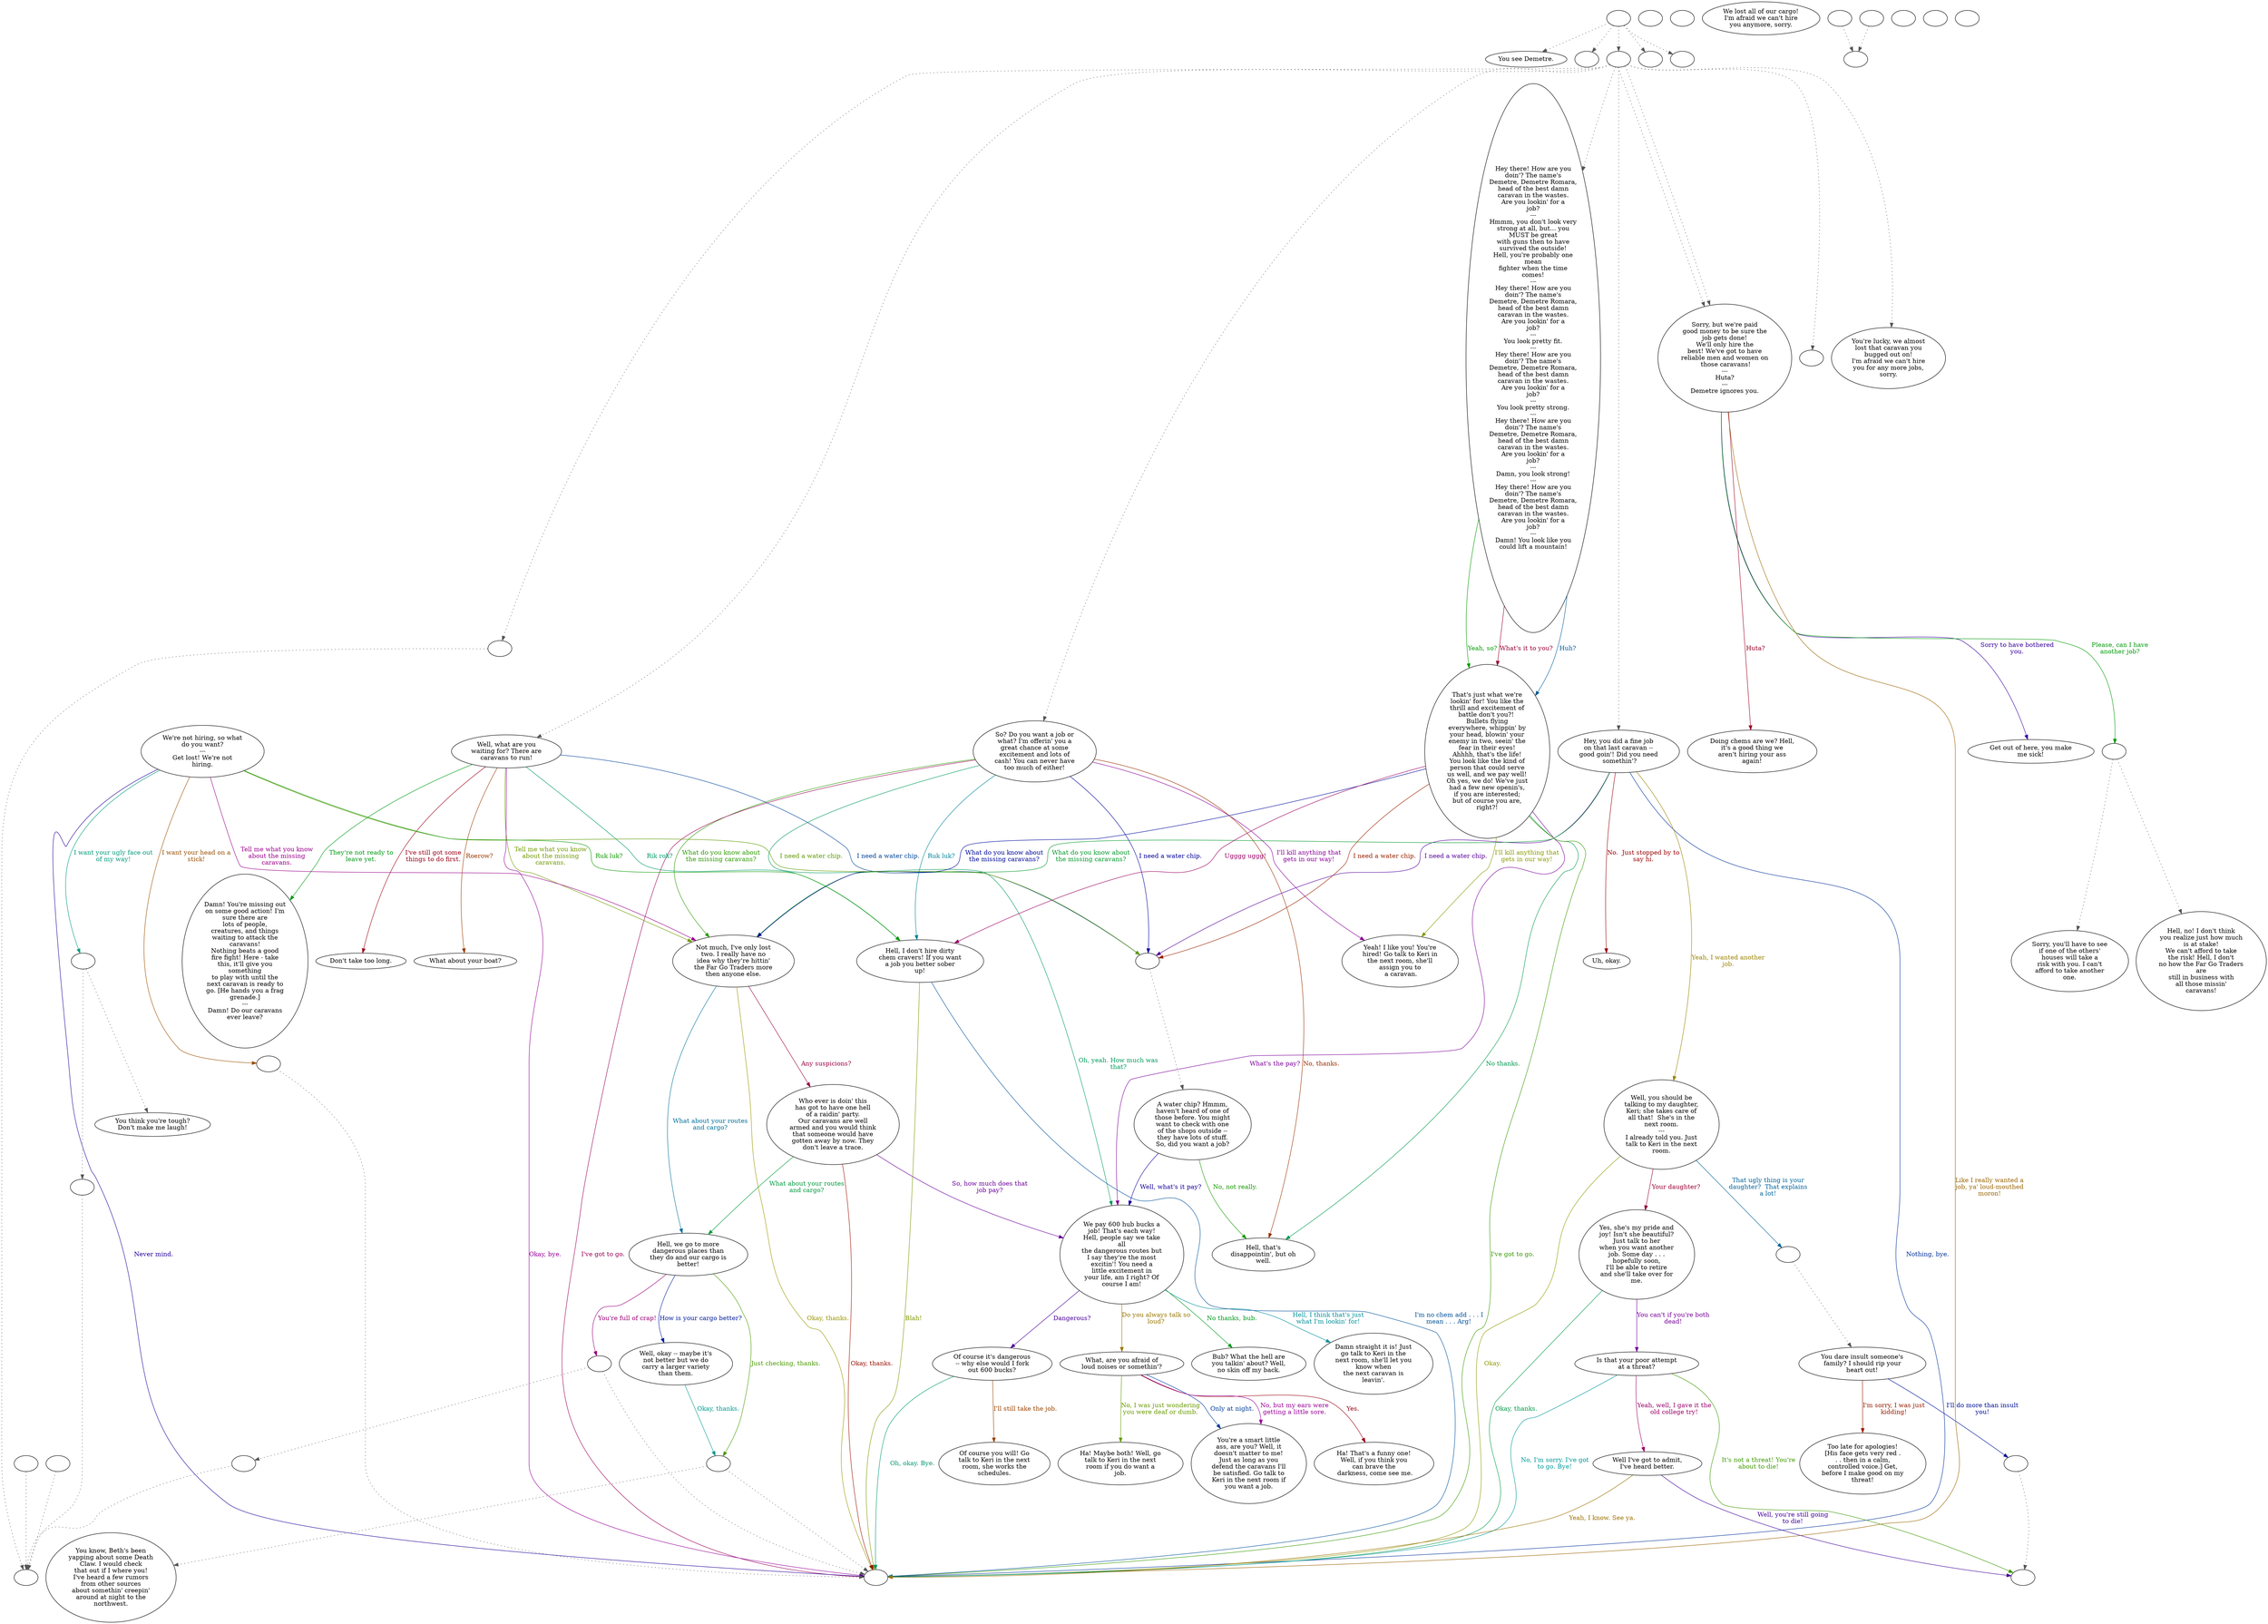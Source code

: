 digraph DEMETRE {
  "start" [style=filled       fillcolor="#FFFFFF"       color="#000000"]
  "start" -> "look_at_p_proc" [style=dotted color="#555555"]
  "start" -> "pickup_p_proc" [style=dotted color="#555555"]
  "start" -> "talk_p_proc" [style=dotted color="#555555"]
  "start" -> "critter_p_proc" [style=dotted color="#555555"]
  "start" -> "destroy_p_proc" [style=dotted color="#555555"]
  "start" [label=""]
  "combat" [style=filled       fillcolor="#FFFFFF"       color="#000000"]
  "combat" [label=""]
  "critter_p_proc" [style=filled       fillcolor="#FFFFFF"       color="#000000"]
  "critter_p_proc" [label=""]
  "pickup_p_proc" [style=filled       fillcolor="#FFFFFF"       color="#000000"]
  "pickup_p_proc" [label=""]
  "talk_p_proc" [style=filled       fillcolor="#FFFFFF"       color="#000000"]
  "talk_p_proc" -> "get_reaction" [style=dotted color="#555555"]
  "talk_p_proc" -> "Demetre10" [style=dotted color="#555555"]
  "talk_p_proc" -> "Demetre20" [style=dotted color="#555555"]
  "talk_p_proc" -> "Demetre20" [style=dotted color="#555555"]
  "talk_p_proc" -> "Demetre30" [style=dotted color="#555555"]
  "talk_p_proc" -> "Demetre00" [style=dotted color="#555555"]
  "talk_p_proc" -> "Demetre27" [style=dotted color="#555555"]
  "talk_p_proc" -> "Demetre40" [style=dotted color="#555555"]
  "talk_p_proc" -> "Demetre28" [style=dotted color="#555555"]
  "talk_p_proc" [label=""]
  "destroy_p_proc" [style=filled       fillcolor="#FFFFFF"       color="#000000"]
  "destroy_p_proc" [label=""]
  "look_at_p_proc" [style=filled       fillcolor="#FFFFFF"       color="#000000"]
  "look_at_p_proc" [label="You see Demetre."]
  "damage_p_proc" [style=filled       fillcolor="#FFFFFF"       color="#000000"]
  "damage_p_proc" [label=""]
  "Demetre00" [style=filled       fillcolor="#FFFFFF"       color="#000000"]
  "Demetre00" [label="Hey there! How are you\ndoin'? The name's\nDemetre, Demetre Romara,\nhead of the best damn\ncaravan in the wastes.\nAre you lookin' for a\njob?\n---\nHmmm, you don't look very\nstrong at all, but... you\nMUST be great\nwith guns then to have\nsurvived the outside!\nHell, you're probably one\nmean\nfighter when the time\ncomes!\n---\nHey there! How are you\ndoin'? The name's\nDemetre, Demetre Romara,\nhead of the best damn\ncaravan in the wastes.\nAre you lookin' for a\njob?\n---\nYou look pretty fit.\n---\nHey there! How are you\ndoin'? The name's\nDemetre, Demetre Romara,\nhead of the best damn\ncaravan in the wastes.\nAre you lookin' for a\njob?\n---\nYou look pretty strong.\n---\nHey there! How are you\ndoin'? The name's\nDemetre, Demetre Romara,\nhead of the best damn\ncaravan in the wastes.\nAre you lookin' for a\njob?\n---\nDamn, you look strong!\n---\nHey there! How are you\ndoin'? The name's\nDemetre, Demetre Romara,\nhead of the best damn\ncaravan in the wastes.\nAre you lookin' for a\njob?\n---\nDamn! You look like you\ncould lift a mountain!"]
  "Demetre00" -> "Demetre01" [label="Yeah, so?" color="#039900" fontcolor="#039900"]
  "Demetre00" -> "Demetre01" [label="What's it to you?" color="#99002F" fontcolor="#99002F"]
  "Demetre00" -> "Demetre01" [label="Huh?" color="#005C99" fontcolor="#005C99"]
  "Demetre01" [style=filled       fillcolor="#FFFFFF"       color="#000000"]
  "Demetre01" [label="That's just what we're\nlookin' for! You like the\nthrill and excitement of\nbattle don't you?! \nBullets flying\neverywhere, whippin' by\nyour head, blowin' your\nenemy in two, seein' the\nfear in their eyes!\nAhhhh, that's the life!\nYou look like the kind of\nperson that could serve\nus well, and we pay well!\nOh yes, we do! We've just\nhad a few new openin's,\nif you are interested;\nbut of course you are,\nright?!"]
  "Demetre01" -> "Demetre13" [label="I'll kill anything that\ngets in our way!" color="#899900" fontcolor="#899900"]
  "Demetre01" -> "Demetre02" [label="What's the pay?" color="#7D0099" fontcolor="#7D0099"]
  "Demetre01" -> "Demetre12" [label="No thanks." color="#009950" fontcolor="#009950"]
  "Demetre01" -> "Demetre31a" [label="I need a water chip." color="#992300" fontcolor="#992300"]
  "Demetre01" -> "Demetre15" [label="What do you know about\nthe missing caravans?" color="#000999" fontcolor="#000999"]
  "Demetre01" -> "DemetreEnd" [label="I've got to go." color="#369900" fontcolor="#369900"]
  "Demetre01" -> "Demetre21" [label="Ugggg uggg!" color="#990062" fontcolor="#990062"]
  "Demetre02" [style=filled       fillcolor="#FFFFFF"       color="#000000"]
  "Demetre02" [label="We pay 600 hub bucks a\njob! That's each way!\nHell, people say we take\nall\nthe dangerous routes but\nI say they're the most\nexcitin'! You need a\nlittle excitement in\nyour life, am I right? Of\ncourse I am!"]
  "Demetre02" -> "Demetre03" [label="Hell, I think that's just\nwhat I'm lookin' for!" color="#008F99" fontcolor="#008F99"]
  "Demetre02" -> "Demetre05" [label="Do you always talk so\nloud?" color="#997600" fontcolor="#997600"]
  "Demetre02" -> "Demetre09" [label="Dangerous?" color="#4A0099" fontcolor="#4A0099"]
  "Demetre02" -> "Demetre04" [label="No thanks, bub." color="#00991D" fontcolor="#00991D"]
  "Demetre03" [style=filled       fillcolor="#FFFFFF"       color="#000000"]
  "Demetre03" [label="Damn straight it is! Just\ngo talk to Keri in the\nnext room, she'll let you\nknow when\nthe next caravan is\nleavin'."]
  "Demetre04" [style=filled       fillcolor="#FFFFFF"       color="#000000"]
  "Demetre04" [label="Bub? What the hell are\nyou talkin' about? Well,\nno skin off my back."]
  "Demetre05" [style=filled       fillcolor="#FFFFFF"       color="#000000"]
  "Demetre05" [label="What, are you afraid of\nloud noises or somethin'?"]
  "Demetre05" -> "Demetre08" [label="Yes." color="#990010" fontcolor="#990010"]
  "Demetre05" -> "Demetre07" [label="Only at night." color="#003C99" fontcolor="#003C99"]
  "Demetre05" -> "Demetre06" [label="No, I was just wondering\nyou were deaf or dumb." color="#699900" fontcolor="#699900"]
  "Demetre05" -> "Demetre07" [label="No, but my ears were\ngetting a little sore." color="#990096" fontcolor="#990096"]
  "Demetre06" [style=filled       fillcolor="#FFFFFF"       color="#000000"]
  "Demetre06" [label="Ha! Maybe both! Well, go\ntalk to Keri in the next\nroom if you do want a\njob."]
  "Demetre07" [style=filled       fillcolor="#FFFFFF"       color="#000000"]
  "Demetre07" [label="You're a smart little\nass, are you? Well, it\ndoesn't matter to me!\nJust as long as you\ndefend the caravans I'll\nbe satisfied. Go talk to\nKeri in the next room if\nyou want a job."]
  "Demetre08" [style=filled       fillcolor="#FFFFFF"       color="#000000"]
  "Demetre08" [label="Ha! That's a funny one!\nWell, if you think you\ncan brave the\n darkness, come see me."]
  "Demetre09" [style=filled       fillcolor="#FFFFFF"       color="#000000"]
  "Demetre09" [label="Of course it's dangerous\n-- why else would I fork\nout 600 bucks?"]
  "Demetre09" -> "DemetreEnd" [label="Oh, okay. Bye." color="#009970" fontcolor="#009970"]
  "Demetre09" -> "Demetre11" [label="I'll still take the job." color="#994300" fontcolor="#994300"]
  "Demetre10" [style=filled       fillcolor="#FFFFFF"       color="#000000"]
  "Demetre10" [label=""]
  "Demetre11" [style=filled       fillcolor="#FFFFFF"       color="#000000"]
  "Demetre11" [label="Of course you will! Go\ntalk to Keri in the next\nroom, she works the\nschedules."]
  "Demetre12" [style=filled       fillcolor="#FFFFFF"       color="#000000"]
  "Demetre12" [label="Hell, that's\ndisappointin', but oh\nwell."]
  "Demetre13" [style=filled       fillcolor="#FFFFFF"       color="#000000"]
  "Demetre13" [label="Yeah! I like you! You're\nhired! Go talk to Keri in\nthe next room, she'll\nassign you to\n a caravan."]
  "Demetre14" [style=filled       fillcolor="#FFFFFF"       color="#000000"]
  "Demetre14" [label="A water chip? Hmmm,\nhaven't heard of one of\nthose before. You might\nwant to check with one\nof the shops outside --\nthey have lots of stuff.\nSo, did you want a job?"]
  "Demetre14" -> "Demetre02" [label="Well, what's it pay?" color="#160099" fontcolor="#160099"]
  "Demetre14" -> "Demetre12" [label="No, not really." color="#169900" fontcolor="#169900"]
  "Demetre15" [style=filled       fillcolor="#FFFFFF"       color="#000000"]
  "Demetre15" [label="Not much, I've only lost\ntwo. I really have no\nidea why they're hittin'\nthe Far Go Traders more\nthen anyone else."]
  "Demetre15" -> "Demetre16" [label="Any suspicions?" color="#990043" fontcolor="#990043"]
  "Demetre15" -> "Demetre17" [label="What about your routes\nand cargo?" color="#007099" fontcolor="#007099"]
  "Demetre15" -> "DemetreEnd" [label="Okay, thanks." color="#999600" fontcolor="#999600"]
  "Demetre16" [style=filled       fillcolor="#FFFFFF"       color="#000000"]
  "Demetre16" [label="Who ever is doin' this\nhas got to have one hell\nof a raidin' party.\nOur caravans are well\narmed and you would think\nthat someone would have\ngotten away by now. They\ndon't leave a trace."]
  "Demetre16" -> "Demetre02" [label="So, how much does that\njob pay?" color="#690099" fontcolor="#690099"]
  "Demetre16" -> "Demetre17" [label="What about your routes\nand cargo?" color="#00993D" fontcolor="#00993D"]
  "Demetre16" -> "DemetreEnd" [label="Okay, thanks." color="#991000" fontcolor="#991000"]
  "Demetre17" [style=filled       fillcolor="#FFFFFF"       color="#000000"]
  "Demetre17" [label="Hell, we go to more\ndangerous places than\nthey do and our cargo is\nbetter!"]
  "Demetre17" -> "Demetre18" [label="How is your cargo better?" color="#001D99" fontcolor="#001D99"]
  "Demetre17" -> "Demetre17a" [label="Just checking, thanks." color="#499900" fontcolor="#499900"]
  "Demetre17" -> "Demetre17b" [label="You're full of crap!" color="#990076" fontcolor="#990076"]
  "Demetre17a" [style=filled       fillcolor="#FFFFFF"       color="#000000"]
  "Demetre17a" -> "DemetreEnd" [style=dotted color="#555555"]
  "Demetre17a" -> "Demetre19" [style=dotted color="#555555"]
  "Demetre17a" [label=""]
  "Demetre17b" [style=filled       fillcolor="#FFFFFF"       color="#000000"]
  "Demetre17b" -> "BigDownReact" [style=dotted color="#555555"]
  "Demetre17b" -> "DemetreEnd" [style=dotted color="#555555"]
  "Demetre17b" [label=""]
  "Demetre18" [style=filled       fillcolor="#FFFFFF"       color="#000000"]
  "Demetre18" [label="Well, okay -- maybe it's\nnot better but we do\ncarry a larger variety\nthan them."]
  "Demetre18" -> "Demetre17a" [label="Okay, thanks." color="#00998F" fontcolor="#00998F"]
  "Demetre19" [style=filled       fillcolor="#FFFFFF"       color="#000000"]
  "Demetre19" [label="You know, Beth's been\nyapping about some Death\nClaw. I would check\nthat out if I where you!\nI've heard a few rumors\nfrom other sources\nabout somethin' creepin'\naround at night to the\nnorthwest."]
  "Demetre20" [style=filled       fillcolor="#FFFFFF"       color="#000000"]
  "Demetre20" [label="Sorry, but we're paid\ngood money to be sure the\njob gets done!\nWe'll only hire the\nbest! We've got to have\nreliable men and women on\n those caravans!\n---\nHuta?\n---\nDemetre ignores you."]
  "Demetre20" -> "DemetreEnd" [label="Like I really wanted a\njob, ya' loud-mouthed\nmoron!" color="#996300" fontcolor="#996300"]
  "Demetre20" -> "Demetre25" [label="Sorry to have bothered\nyou." color="#360099" fontcolor="#360099"]
  "Demetre20" -> "Demetre20a" [label="Please, can I have\nanother job?" color="#009909" fontcolor="#009909"]
  "Demetre20" -> "Demetre22" [label="Huta?" color="#990023" fontcolor="#990023"]
  "Demetre20a" [style=filled       fillcolor="#FFFFFF"       color="#000000"]
  "Demetre20a" -> "Demetre24" [style=dotted color="#555555"]
  "Demetre20a" -> "Demetre23" [style=dotted color="#555555"]
  "Demetre20a" [label=""]
  "Demetre21" [style=filled       fillcolor="#FFFFFF"       color="#000000"]
  "Demetre21" [label="Hell, I don't hire dirty\nchem cravers! If you want\na job you better sober\nup!"]
  "Demetre21" -> "DemetreEnd" [label="I'm no chem add . . . I\nmean . . . Arg!" color="#005099" fontcolor="#005099"]
  "Demetre21" -> "DemetreEnd" [label="Blah!" color="#7D9900" fontcolor="#7D9900"]
  "Demetre22" [style=filled       fillcolor="#FFFFFF"       color="#000000"]
  "Demetre22" [label="Doing chems are we? Hell,\nit's a good thing we\naren't hiring your ass\nagain!"]
  "Demetre23" [style=filled       fillcolor="#FFFFFF"       color="#000000"]
  "Demetre23" [label="Hell, no! I don't think\nyou realize just how much\nis at stake!\nWe can't afford to take\nthe risk! Hell, I don't\nno how the Far Go Traders\nare\nstill in business with\nall those missin'\ncaravans!"]
  "Demetre24" [style=filled       fillcolor="#FFFFFF"       color="#000000"]
  "Demetre24" [label="Sorry, you'll have to see\nif one of the others'\nhouses will take a\nrisk with you. I can't\nafford to take another\none."]
  "Demetre25" [style=filled       fillcolor="#FFFFFF"       color="#000000"]
  "Demetre25" [label="Get out of here, you make\nme sick!"]
  "Demetre26" [style=filled       fillcolor="#FFFFFF"       color="#000000"]
  "Demetre26" [label=""]
  "Demetre27" [style=filled       fillcolor="#FFFFFF"       color="#000000"]
  "Demetre27" [label="So? Do you want a job or\nwhat? I'm offerin' you a\ngreat chance at some\nexcitement and lots of\ncash! You can never have\ntoo much of either!"]
  "Demetre27" -> "Demetre13" [label="I'll kill anything that\ngets in our way!" color="#890099" fontcolor="#890099"]
  "Demetre27" -> "Demetre02" [label="Oh, yeah. How much was\nthat?" color="#00995C" fontcolor="#00995C"]
  "Demetre27" -> "Demetre12" [label="No, thanks." color="#993000" fontcolor="#993000"]
  "Demetre27" -> "Demetre31a" [label="I need a water chip." color="#030099" fontcolor="#030099"]
  "Demetre27" -> "Demetre15" [label="What do you know about\nthe missing caravans?" color="#2A9900" fontcolor="#2A9900"]
  "Demetre27" -> "DemetreEnd" [label="I've got to go." color="#990056" fontcolor="#990056"]
  "Demetre27" -> "Demetre21" [label="Ruk luk?" color="#008399" fontcolor="#008399"]
  "Demetre28" [style=filled       fillcolor="#FFFFFF"       color="#000000"]
  "Demetre28" [label="Hey, you did a fine job\non that last caravan --\ngood goin'! Did you need\n somethin'?"]
  "Demetre28" -> "Demetre33" [label="Yeah, I wanted another\njob." color="#998200" fontcolor="#998200"]
  "Demetre28" -> "Demetre31a" [label="I need a water chip." color="#560099" fontcolor="#560099"]
  "Demetre28" -> "Demetre15" [label="What do you know about\nthe missing caravans?" color="#009929" fontcolor="#009929"]
  "Demetre28" -> "Demetre39" [label="No.  Just stopped by to\nsay hi." color="#990004" fontcolor="#990004"]
  "Demetre28" -> "DemetreEnd" [label="Nothing, bye." color="#003099" fontcolor="#003099"]
  "Demetre29" [style=filled       fillcolor="#FFFFFF"       color="#000000"]
  "Demetre29" [label="We lost all of our cargo!\nI'm afraid we can't hire\nyou anymore, sorry."]
  "Demetre30" [style=filled       fillcolor="#FFFFFF"       color="#000000"]
  "Demetre30" [label="You're lucky, we almost\nlost that caravan you\nbugged out on!\nI'm afraid we can't hire\nyou for any more jobs,\nsorry."]
  "Demetre31" [style=filled       fillcolor="#FFFFFF"       color="#000000"]
  "Demetre31" [label="We're not hiring, so what\ndo you want?\n---\nGet lost! We're not\nhiring."]
  "Demetre31" -> "Demetre31a" [label="I need a water chip." color="#5D9900" fontcolor="#5D9900"]
  "Demetre31" -> "Demetre15" [label="Tell me what you know\nabout the missing\ncaravans." color="#99008A" fontcolor="#99008A"]
  "Demetre31" -> "Demetre31b" [label="I want your ugly face out\nof my way!" color="#00997C" fontcolor="#00997C"]
  "Demetre31" -> "Demetre31c" [label="I want your head on a\nstick!" color="#994F00" fontcolor="#994F00"]
  "Demetre31" -> "DemetreEnd" [label="Never mind." color="#230099" fontcolor="#230099"]
  "Demetre31" -> "Demetre21" [label="Ruk luk?" color="#0A9900" fontcolor="#0A9900"]
  "Demetre31a" [style=filled       fillcolor="#FFFFFF"       color="#000000"]
  "Demetre31a" -> "Demetre14" [style=dotted color="#555555"]
  "Demetre31a" [label=""]
  "Demetre31b" [style=filled       fillcolor="#FFFFFF"       color="#000000"]
  "Demetre31b" -> "DownReact" [style=dotted color="#555555"]
  "Demetre31b" -> "Demetre32" [style=dotted color="#555555"]
  "Demetre31b" [label=""]
  "Demetre31c" [style=filled       fillcolor="#FFFFFF"       color="#000000"]
  "Demetre31c" -> "DemetreEnd" [style=dotted color="#555555"]
  "Demetre31c" [label=""]
  "Demetre32" [style=filled       fillcolor="#FFFFFF"       color="#000000"]
  "Demetre32" [label="You think you're tough?\nDon't make me laugh!"]
  "Demetre33" [style=filled       fillcolor="#FFFFFF"       color="#000000"]
  "Demetre33" [label="Well, you should be\ntalking to my daughter,\nKeri; she takes care of\nall that!  She's in the\nnext room.\n---\nI already told you. Just\ntalk to Keri in the next\nroom."]
  "Demetre33" -> "Demetre34" [label="Your daughter?" color="#990037" fontcolor="#990037"]
  "Demetre33" -> "Demetre33a" [label="That ugly thing is your\ndaughter?  That explains\na lot!" color="#006399" fontcolor="#006399"]
  "Demetre33" -> "DemetreEnd" [label="Okay." color="#909900" fontcolor="#909900"]
  "Demetre33a" [style=filled       fillcolor="#FFFFFF"       color="#000000"]
  "Demetre33a" -> "Demetre35" [style=dotted color="#555555"]
  "Demetre33a" [label=""]
  "Demetre34" [style=filled       fillcolor="#FFFFFF"       color="#000000"]
  "Demetre34" [label="Yes, she's my pride and\njoy! Isn't she beautiful?\nJust talk to her\nwhen you want another\njob. Some day . . .\nhopefully soon,\nI'll be able to retire\nand she'll take over for\nme."]
  "Demetre34" -> "Demetre37" [label="You can't if you're both\ndead!" color="#750099" fontcolor="#750099"]
  "Demetre34" -> "DemetreEnd" [label="Okay, thanks." color="#009949" fontcolor="#009949"]
  "Demetre35" [style=filled       fillcolor="#FFFFFF"       color="#000000"]
  "Demetre35" [label="You dare insult someone's\nfamily? I should rip your\nheart out!"]
  "Demetre35" -> "Demetre36" [label="I'm sorry, I was just\nkidding!" color="#991C00" fontcolor="#991C00"]
  "Demetre35" -> "Demetre35a" [label="I'll do more than insult\nyou!" color="#001199" fontcolor="#001199"]
  "Demetre35a" [style=filled       fillcolor="#FFFFFF"       color="#000000"]
  "Demetre35a" -> "combat" [style=dotted color="#555555"]
  "Demetre35a" [label=""]
  "Demetre36" [style=filled       fillcolor="#FFFFFF"       color="#000000"]
  "Demetre36" [label="Too late for apologies!\n[His face gets very red .\n. . then in a calm,\ncontrolled voice.] Get,\nbefore I make good on my\nthreat!"]
  "Demetre37" [style=filled       fillcolor="#FFFFFF"       color="#000000"]
  "Demetre37" [label="Is that your poor attempt\nat a threat?"]
  "Demetre37" -> "combat" [label="It's not a threat! You're\nabout to die!" color="#3D9900" fontcolor="#3D9900"]
  "Demetre37" -> "Demetre38" [label="Yeah, well, I gave it the\nold college try!" color="#99006A" fontcolor="#99006A"]
  "Demetre37" -> "DemetreEnd" [label="No, I'm sorry. I've got\nto go. Bye!" color="#009799" fontcolor="#009799"]
  "Demetre38" [style=filled       fillcolor="#FFFFFF"       color="#000000"]
  "Demetre38" [label="Well I've got to admit,\nI've heard better."]
  "Demetre38" -> "DemetreEnd" [label="Yeah, I know. See ya." color="#996F00" fontcolor="#996F00"]
  "Demetre38" -> "combat" [label="Well, you're still going\nto die!" color="#420099" fontcolor="#420099"]
  "Demetre39" [style=filled       fillcolor="#FFFFFF"       color="#000000"]
  "Demetre39" [label="Uh, okay."]
  "Demetre40" [style=filled       fillcolor="#FFFFFF"       color="#000000"]
  "Demetre40" [label="Well, what are you\nwaiting for? There are\ncaravans to run!"]
  "Demetre40" -> "Demetre41" [label="They're not ready to\nleave yet." color="#009915" fontcolor="#009915"]
  "Demetre40" -> "Demetre43" [label="I've still got some\nthings to do first." color="#990017" fontcolor="#990017"]
  "Demetre40" -> "Demetre31a" [label="I need a water chip." color="#004499" fontcolor="#004499"]
  "Demetre40" -> "Demetre15" [label="Tell me what you know\nabout the missing\ncaravans." color="#709900" fontcolor="#709900"]
  "Demetre40" -> "DemetreEnd" [label="Okay, bye." color="#950099" fontcolor="#950099"]
  "Demetre40" -> "Demetre21" [label="Rik rok?" color="#009968" fontcolor="#009968"]
  "Demetre40" -> "Demetre42" [label="Roerow?" color="#993C00" fontcolor="#993C00"]
  "Demetre41" [style=filled       fillcolor="#FFFFFF"       color="#000000"]
  "Demetre41" [label="Damn! You're missing out\non some good action! I'm\nsure there are\nlots of people,\ncreatures, and things\nwaiting to attack the\ncaravans!\nNothing beats a good\nfire fight! Here - take\nthis, it'll give you\nsomething\nto play with until the\nnext caravan is ready to\ngo. [He hands you a frag\ngrenade.]\n---\nDamn! Do our caravans\never leave?"]
  "Demetre42" [style=filled       fillcolor="#FFFFFF"       color="#000000"]
  "Demetre42" [label="What about your boat?"]
  "Demetre43" [style=filled       fillcolor="#FFFFFF"       color="#000000"]
  "Demetre43" [label="Don't take too long."]
  "DemetreEnd" [style=filled       fillcolor="#FFFFFF"       color="#000000"]
  "DemetreEnd" [label=""]
  "get_reaction" [style=filled       fillcolor="#FFFFFF"       color="#000000"]
  "get_reaction" -> "ReactToLevel" [style=dotted color="#555555"]
  "get_reaction" [label=""]
  "ReactToLevel" [style=filled       fillcolor="#FFFFFF"       color="#000000"]
  "ReactToLevel" [label=""]
  "LevelToReact" [style=filled       fillcolor="#FFFFFF"       color="#000000"]
  "LevelToReact" [label=""]
  "UpReact" [style=filled       fillcolor="#FFFFFF"       color="#000000"]
  "UpReact" -> "ReactToLevel" [style=dotted color="#555555"]
  "UpReact" [label=""]
  "DownReact" [style=filled       fillcolor="#FFFFFF"       color="#000000"]
  "DownReact" -> "ReactToLevel" [style=dotted color="#555555"]
  "DownReact" [label=""]
  "BottomReact" [style=filled       fillcolor="#FFFFFF"       color="#000000"]
  "BottomReact" [label=""]
  "TopReact" [style=filled       fillcolor="#FFFFFF"       color="#000000"]
  "TopReact" [label=""]
  "BigUpReact" [style=filled       fillcolor="#FFFFFF"       color="#000000"]
  "BigUpReact" -> "ReactToLevel" [style=dotted color="#555555"]
  "BigUpReact" [label=""]
  "BigDownReact" [style=filled       fillcolor="#FFFFFF"       color="#000000"]
  "BigDownReact" -> "ReactToLevel" [style=dotted color="#555555"]
  "BigDownReact" [label=""]
  "UpReactLevel" [style=filled       fillcolor="#FFFFFF"       color="#000000"]
  "UpReactLevel" -> "LevelToReact" [style=dotted color="#555555"]
  "UpReactLevel" [label=""]
  "DownReactLevel" [style=filled       fillcolor="#FFFFFF"       color="#000000"]
  "DownReactLevel" -> "LevelToReact" [style=dotted color="#555555"]
  "DownReactLevel" [label=""]
  "Goodbyes" [style=filled       fillcolor="#FFFFFF"       color="#000000"]
  "Goodbyes" [label=""]
}